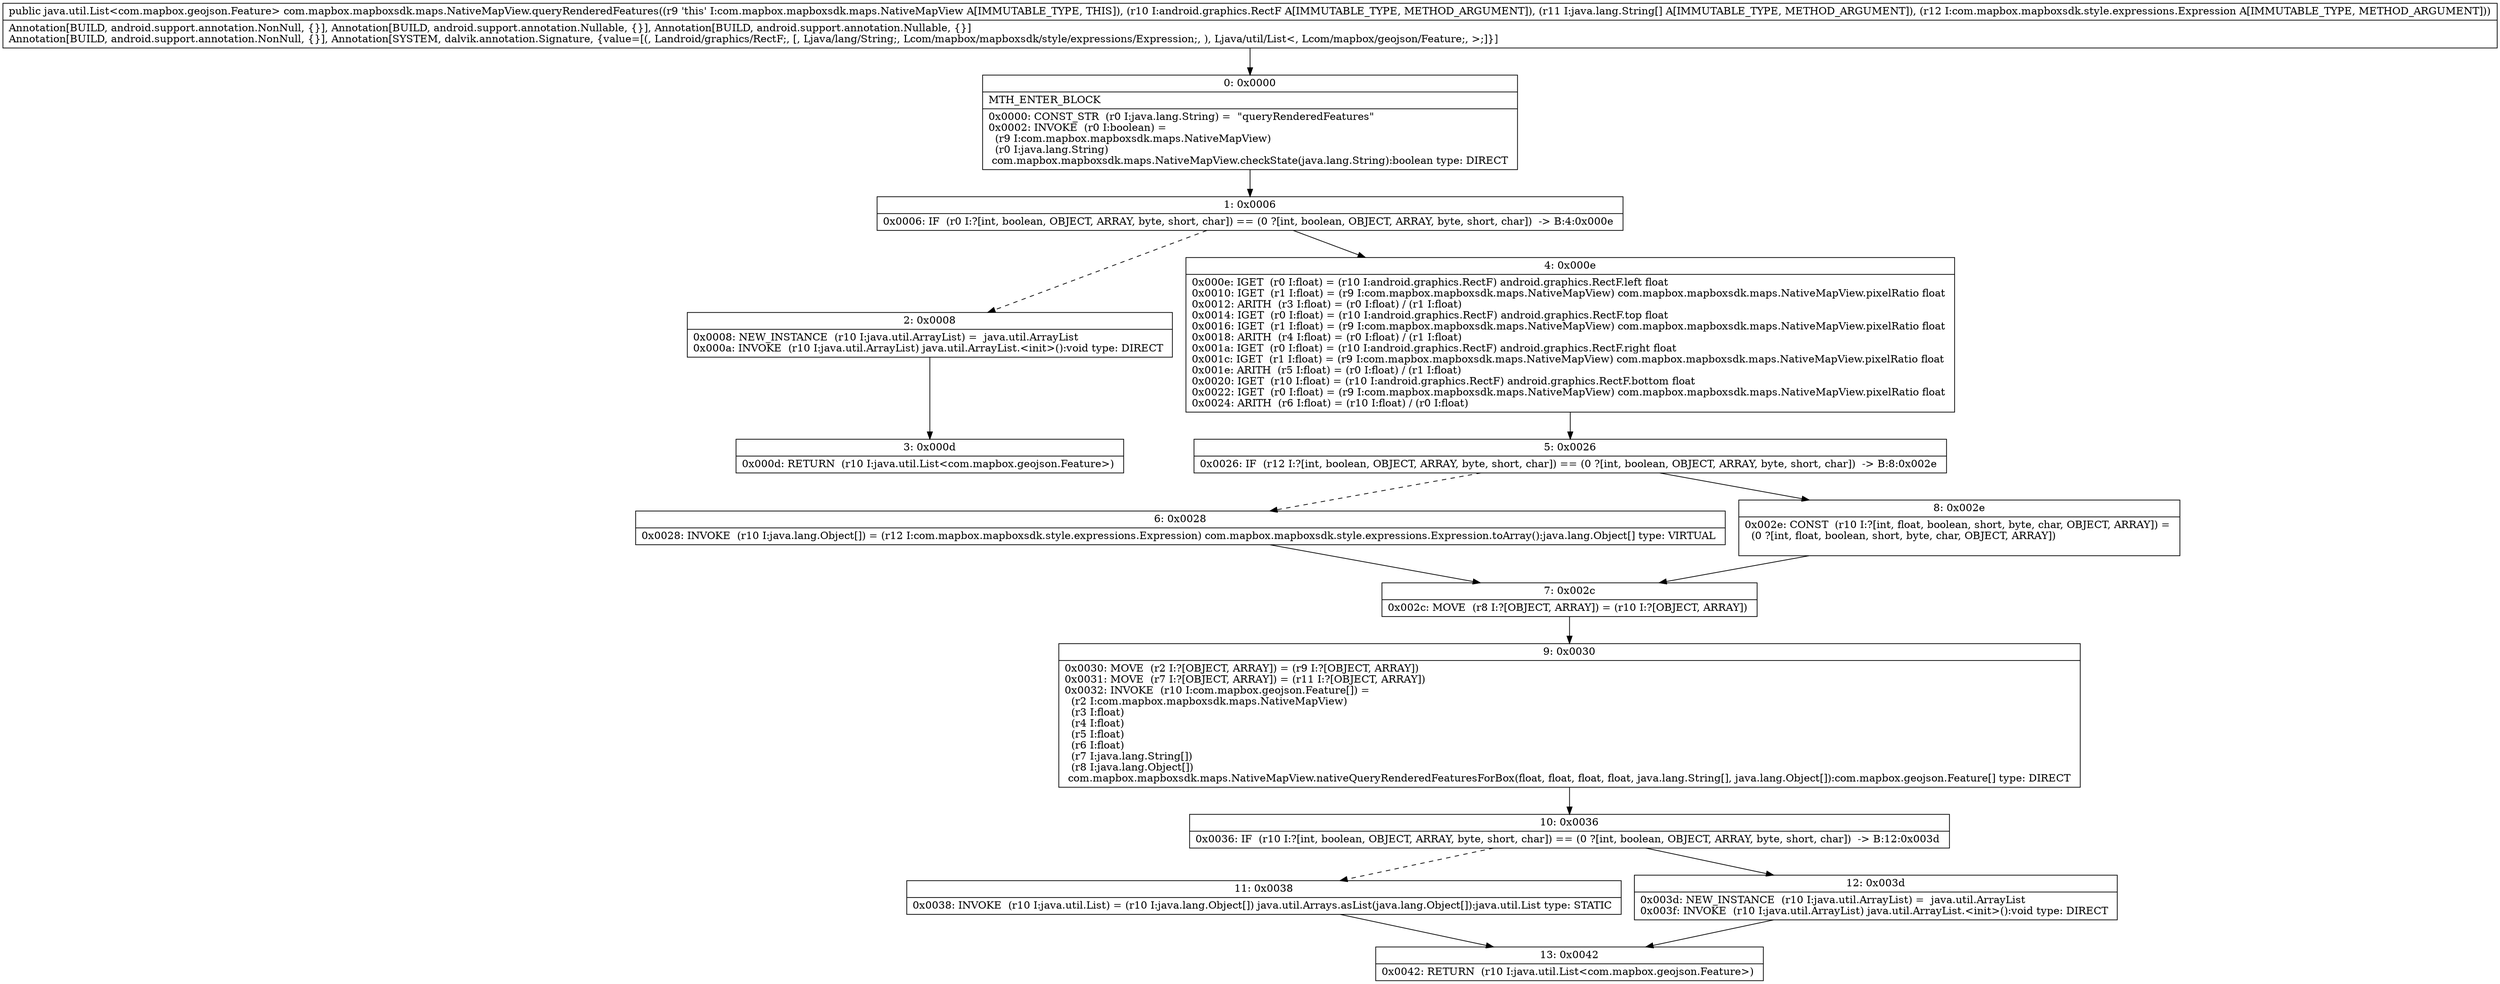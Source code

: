 digraph "CFG forcom.mapbox.mapboxsdk.maps.NativeMapView.queryRenderedFeatures(Landroid\/graphics\/RectF;[Ljava\/lang\/String;Lcom\/mapbox\/mapboxsdk\/style\/expressions\/Expression;)Ljava\/util\/List;" {
Node_0 [shape=record,label="{0\:\ 0x0000|MTH_ENTER_BLOCK\l|0x0000: CONST_STR  (r0 I:java.lang.String) =  \"queryRenderedFeatures\" \l0x0002: INVOKE  (r0 I:boolean) = \l  (r9 I:com.mapbox.mapboxsdk.maps.NativeMapView)\l  (r0 I:java.lang.String)\l com.mapbox.mapboxsdk.maps.NativeMapView.checkState(java.lang.String):boolean type: DIRECT \l}"];
Node_1 [shape=record,label="{1\:\ 0x0006|0x0006: IF  (r0 I:?[int, boolean, OBJECT, ARRAY, byte, short, char]) == (0 ?[int, boolean, OBJECT, ARRAY, byte, short, char])  \-\> B:4:0x000e \l}"];
Node_2 [shape=record,label="{2\:\ 0x0008|0x0008: NEW_INSTANCE  (r10 I:java.util.ArrayList) =  java.util.ArrayList \l0x000a: INVOKE  (r10 I:java.util.ArrayList) java.util.ArrayList.\<init\>():void type: DIRECT \l}"];
Node_3 [shape=record,label="{3\:\ 0x000d|0x000d: RETURN  (r10 I:java.util.List\<com.mapbox.geojson.Feature\>) \l}"];
Node_4 [shape=record,label="{4\:\ 0x000e|0x000e: IGET  (r0 I:float) = (r10 I:android.graphics.RectF) android.graphics.RectF.left float \l0x0010: IGET  (r1 I:float) = (r9 I:com.mapbox.mapboxsdk.maps.NativeMapView) com.mapbox.mapboxsdk.maps.NativeMapView.pixelRatio float \l0x0012: ARITH  (r3 I:float) = (r0 I:float) \/ (r1 I:float) \l0x0014: IGET  (r0 I:float) = (r10 I:android.graphics.RectF) android.graphics.RectF.top float \l0x0016: IGET  (r1 I:float) = (r9 I:com.mapbox.mapboxsdk.maps.NativeMapView) com.mapbox.mapboxsdk.maps.NativeMapView.pixelRatio float \l0x0018: ARITH  (r4 I:float) = (r0 I:float) \/ (r1 I:float) \l0x001a: IGET  (r0 I:float) = (r10 I:android.graphics.RectF) android.graphics.RectF.right float \l0x001c: IGET  (r1 I:float) = (r9 I:com.mapbox.mapboxsdk.maps.NativeMapView) com.mapbox.mapboxsdk.maps.NativeMapView.pixelRatio float \l0x001e: ARITH  (r5 I:float) = (r0 I:float) \/ (r1 I:float) \l0x0020: IGET  (r10 I:float) = (r10 I:android.graphics.RectF) android.graphics.RectF.bottom float \l0x0022: IGET  (r0 I:float) = (r9 I:com.mapbox.mapboxsdk.maps.NativeMapView) com.mapbox.mapboxsdk.maps.NativeMapView.pixelRatio float \l0x0024: ARITH  (r6 I:float) = (r10 I:float) \/ (r0 I:float) \l}"];
Node_5 [shape=record,label="{5\:\ 0x0026|0x0026: IF  (r12 I:?[int, boolean, OBJECT, ARRAY, byte, short, char]) == (0 ?[int, boolean, OBJECT, ARRAY, byte, short, char])  \-\> B:8:0x002e \l}"];
Node_6 [shape=record,label="{6\:\ 0x0028|0x0028: INVOKE  (r10 I:java.lang.Object[]) = (r12 I:com.mapbox.mapboxsdk.style.expressions.Expression) com.mapbox.mapboxsdk.style.expressions.Expression.toArray():java.lang.Object[] type: VIRTUAL \l}"];
Node_7 [shape=record,label="{7\:\ 0x002c|0x002c: MOVE  (r8 I:?[OBJECT, ARRAY]) = (r10 I:?[OBJECT, ARRAY]) \l}"];
Node_8 [shape=record,label="{8\:\ 0x002e|0x002e: CONST  (r10 I:?[int, float, boolean, short, byte, char, OBJECT, ARRAY]) = \l  (0 ?[int, float, boolean, short, byte, char, OBJECT, ARRAY])\l \l}"];
Node_9 [shape=record,label="{9\:\ 0x0030|0x0030: MOVE  (r2 I:?[OBJECT, ARRAY]) = (r9 I:?[OBJECT, ARRAY]) \l0x0031: MOVE  (r7 I:?[OBJECT, ARRAY]) = (r11 I:?[OBJECT, ARRAY]) \l0x0032: INVOKE  (r10 I:com.mapbox.geojson.Feature[]) = \l  (r2 I:com.mapbox.mapboxsdk.maps.NativeMapView)\l  (r3 I:float)\l  (r4 I:float)\l  (r5 I:float)\l  (r6 I:float)\l  (r7 I:java.lang.String[])\l  (r8 I:java.lang.Object[])\l com.mapbox.mapboxsdk.maps.NativeMapView.nativeQueryRenderedFeaturesForBox(float, float, float, float, java.lang.String[], java.lang.Object[]):com.mapbox.geojson.Feature[] type: DIRECT \l}"];
Node_10 [shape=record,label="{10\:\ 0x0036|0x0036: IF  (r10 I:?[int, boolean, OBJECT, ARRAY, byte, short, char]) == (0 ?[int, boolean, OBJECT, ARRAY, byte, short, char])  \-\> B:12:0x003d \l}"];
Node_11 [shape=record,label="{11\:\ 0x0038|0x0038: INVOKE  (r10 I:java.util.List) = (r10 I:java.lang.Object[]) java.util.Arrays.asList(java.lang.Object[]):java.util.List type: STATIC \l}"];
Node_12 [shape=record,label="{12\:\ 0x003d|0x003d: NEW_INSTANCE  (r10 I:java.util.ArrayList) =  java.util.ArrayList \l0x003f: INVOKE  (r10 I:java.util.ArrayList) java.util.ArrayList.\<init\>():void type: DIRECT \l}"];
Node_13 [shape=record,label="{13\:\ 0x0042|0x0042: RETURN  (r10 I:java.util.List\<com.mapbox.geojson.Feature\>) \l}"];
MethodNode[shape=record,label="{public java.util.List\<com.mapbox.geojson.Feature\> com.mapbox.mapboxsdk.maps.NativeMapView.queryRenderedFeatures((r9 'this' I:com.mapbox.mapboxsdk.maps.NativeMapView A[IMMUTABLE_TYPE, THIS]), (r10 I:android.graphics.RectF A[IMMUTABLE_TYPE, METHOD_ARGUMENT]), (r11 I:java.lang.String[] A[IMMUTABLE_TYPE, METHOD_ARGUMENT]), (r12 I:com.mapbox.mapboxsdk.style.expressions.Expression A[IMMUTABLE_TYPE, METHOD_ARGUMENT]))  | Annotation[BUILD, android.support.annotation.NonNull, \{\}], Annotation[BUILD, android.support.annotation.Nullable, \{\}], Annotation[BUILD, android.support.annotation.Nullable, \{\}]\lAnnotation[BUILD, android.support.annotation.NonNull, \{\}], Annotation[SYSTEM, dalvik.annotation.Signature, \{value=[(, Landroid\/graphics\/RectF;, [, Ljava\/lang\/String;, Lcom\/mapbox\/mapboxsdk\/style\/expressions\/Expression;, ), Ljava\/util\/List\<, Lcom\/mapbox\/geojson\/Feature;, \>;]\}]\l}"];
MethodNode -> Node_0;
Node_0 -> Node_1;
Node_1 -> Node_2[style=dashed];
Node_1 -> Node_4;
Node_2 -> Node_3;
Node_4 -> Node_5;
Node_5 -> Node_6[style=dashed];
Node_5 -> Node_8;
Node_6 -> Node_7;
Node_7 -> Node_9;
Node_8 -> Node_7;
Node_9 -> Node_10;
Node_10 -> Node_11[style=dashed];
Node_10 -> Node_12;
Node_11 -> Node_13;
Node_12 -> Node_13;
}

